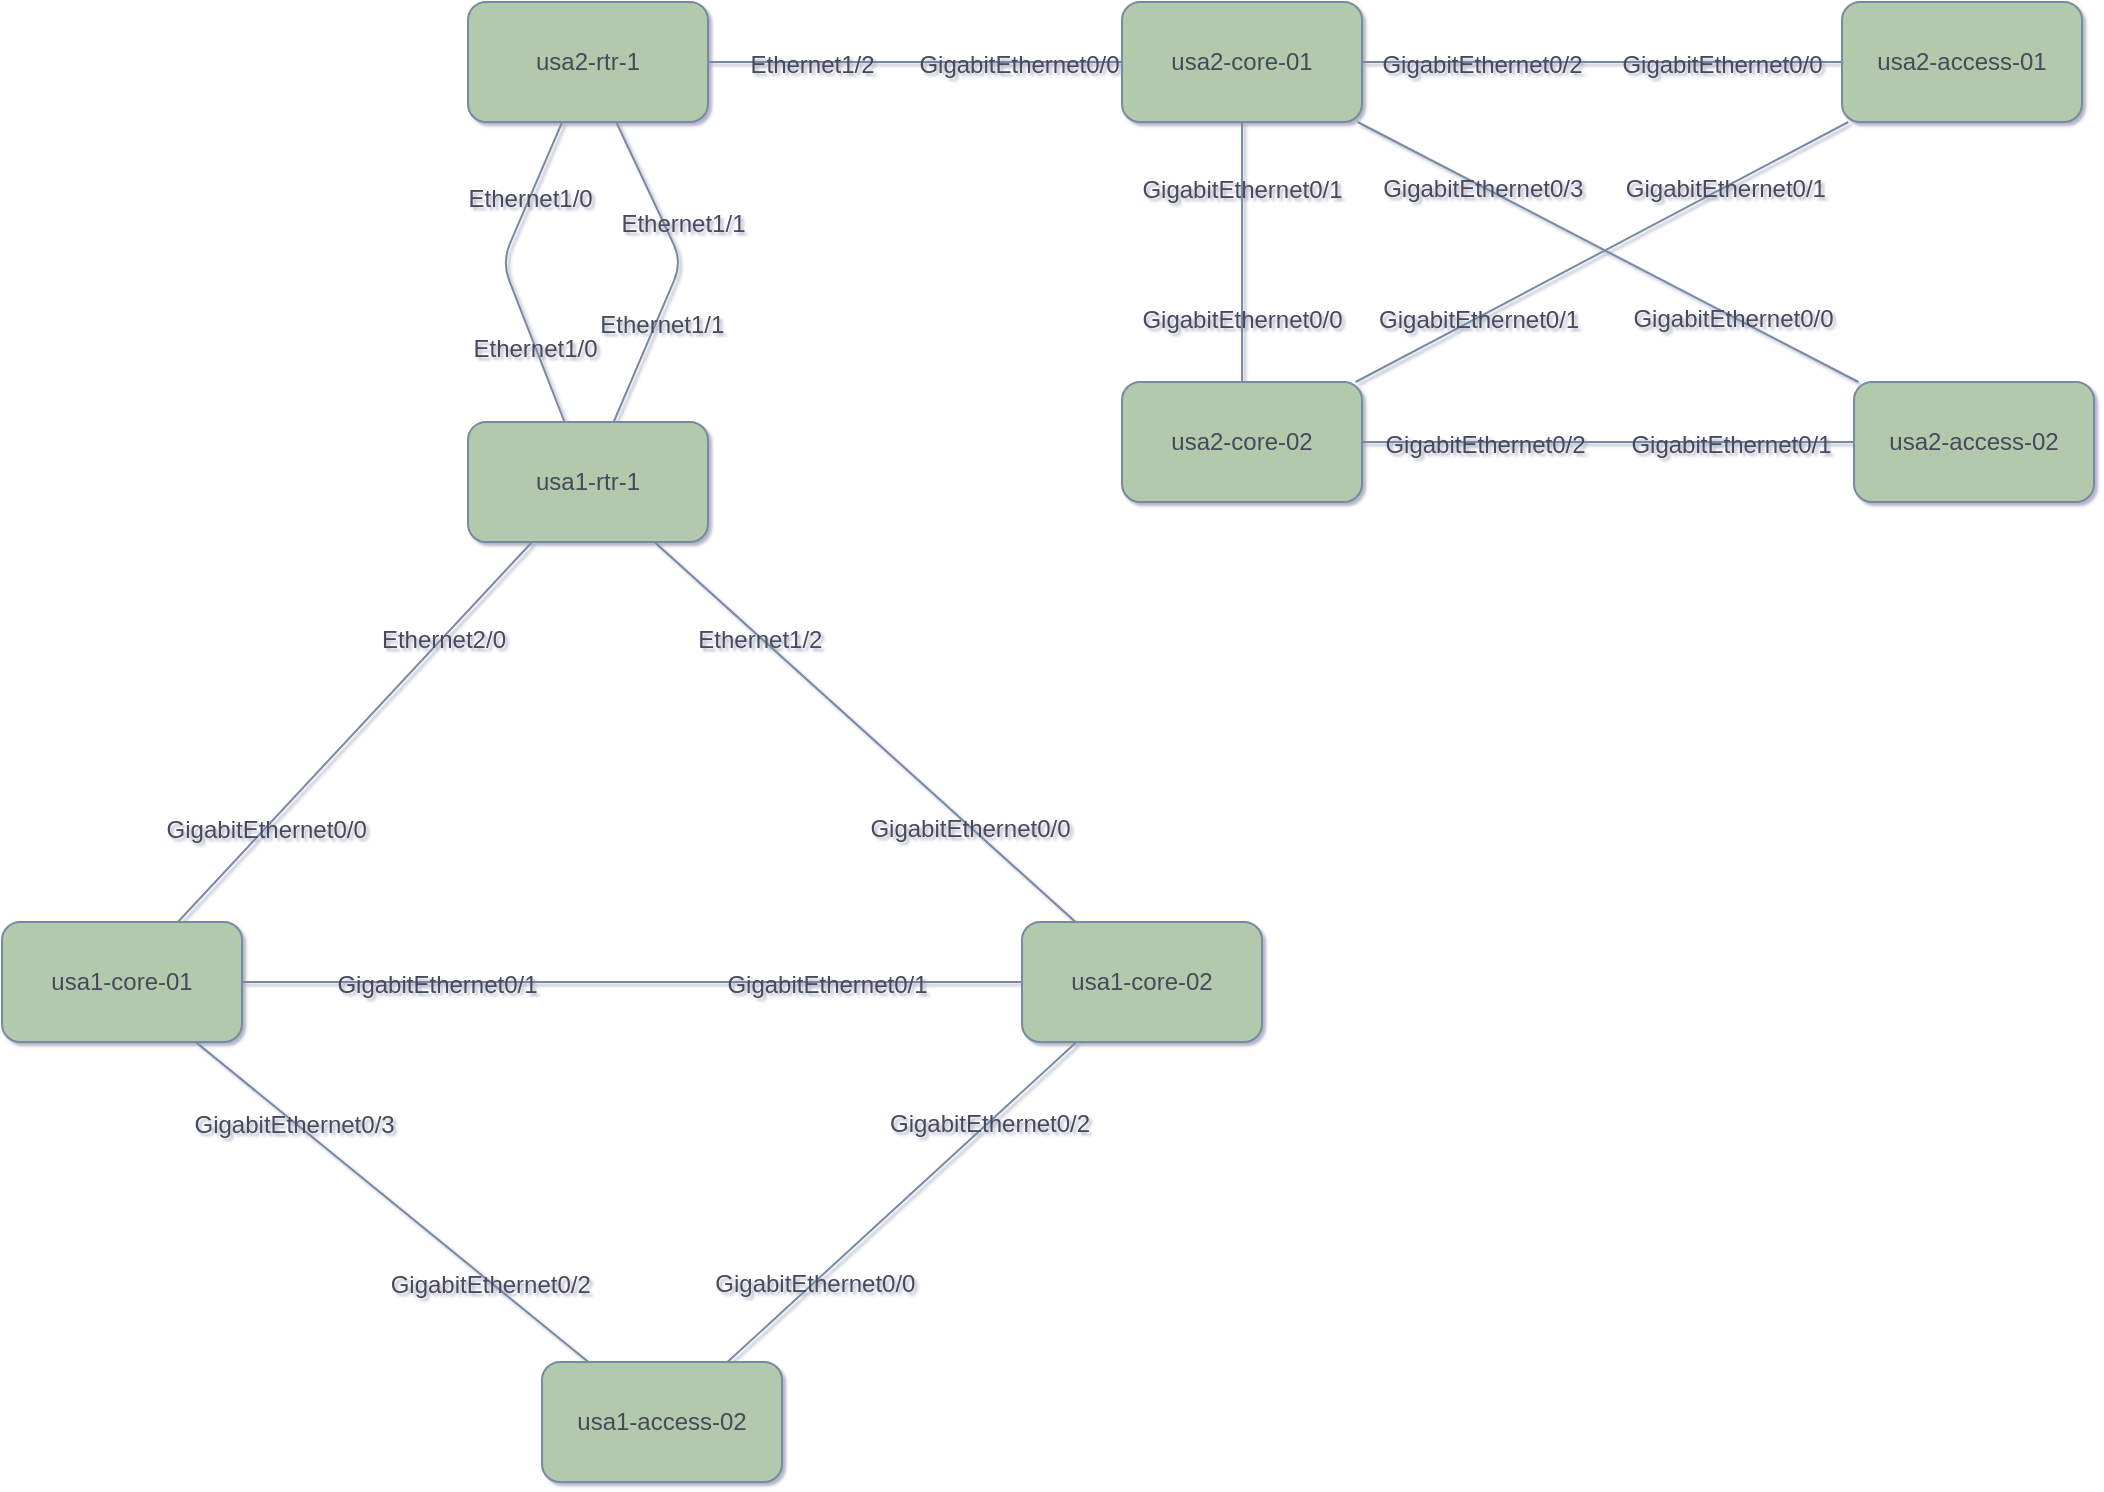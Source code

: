 <mxfile compressed="false" version="24.7.5">
  <diagram id="Page-1" name="Page-1">
    <mxGraphModel dx="1346" dy="874" grid="1" gridSize="10" guides="1" tooltips="1" connect="1" arrows="1" fold="1" page="1" pageScale="1" pageWidth="827" pageHeight="1169" math="0" shadow="1">
      <root>
        <mxCell id="0" />
        <mxCell id="1" parent="0" />
        <object label="usa1-rtr-1" id="usa1-rtr-1">
          <mxCell style="rounded=1;whiteSpace=wrap;html=1;labelBackgroundColor=none;fillColor=#B2C9AB;strokeColor=#788AA3;fontColor=#46495D;" parent="1" vertex="1">
            <mxGeometry x="413" y="460" width="120" height="60" as="geometry" />
          </mxCell>
        </object>
        <object label="usa1-core-02" id="usa1-core-02">
          <mxCell style="rounded=1;whiteSpace=wrap;html=1;labelBackgroundColor=none;fillColor=#B2C9AB;strokeColor=#788AA3;fontColor=#46495D;" parent="1" vertex="1">
            <mxGeometry x="690" y="710" width="120" height="60" as="geometry" />
          </mxCell>
        </object>
        <object label="usa1-core-01" id="usa1-core-01">
          <mxCell style="rounded=1;whiteSpace=wrap;html=1;labelBackgroundColor=none;fillColor=#B2C9AB;strokeColor=#788AA3;fontColor=#46495D;" parent="1" vertex="1">
            <mxGeometry x="180" y="710" width="120" height="60" as="geometry" />
          </mxCell>
        </object>
        <object label="usa2-rtr-1" id="usa2-rtr-1">
          <mxCell style="rounded=1;whiteSpace=wrap;html=1;labelBackgroundColor=none;fillColor=#B2C9AB;strokeColor=#788AA3;fontColor=#46495D;" parent="1" vertex="1">
            <mxGeometry x="413" y="250" width="120" height="60" as="geometry" />
          </mxCell>
        </object>
        <object label="usa1-access-02" id="usa1-access-02">
          <mxCell style="rounded=1;whiteSpace=wrap;html=1;labelBackgroundColor=none;fillColor=#B2C9AB;strokeColor=#788AA3;fontColor=#46495D;" parent="1" vertex="1">
            <mxGeometry x="450" y="930" width="120" height="60" as="geometry" />
          </mxCell>
        </object>
        <object label="usa2-core-01" id="usa2-core-01">
          <mxCell style="rounded=1;whiteSpace=wrap;html=1;labelBackgroundColor=none;fillColor=#B2C9AB;strokeColor=#788AA3;fontColor=#46495D;" parent="1" vertex="1">
            <mxGeometry x="740" y="250" width="120" height="60" as="geometry" />
          </mxCell>
        </object>
        <object label="usa2-core-02" id="usa2-core-02">
          <mxCell style="rounded=1;whiteSpace=wrap;html=1;labelBackgroundColor=none;fillColor=#B2C9AB;strokeColor=#788AA3;fontColor=#46495D;" parent="1" vertex="1">
            <mxGeometry x="740" y="440" width="120" height="60" as="geometry" />
          </mxCell>
        </object>
        <object label="usa2-access-02" id="usa2-access-02">
          <mxCell style="rounded=1;whiteSpace=wrap;html=1;labelBackgroundColor=none;fillColor=#B2C9AB;strokeColor=#788AA3;fontColor=#46495D;" parent="1" vertex="1">
            <mxGeometry x="1106" y="440" width="120" height="60" as="geometry" />
          </mxCell>
        </object>
        <object label="" src_label="Ethernet1/2" trgt_label="GigabitEthernet0/0" source="usa1-rtr-1" target="usa1-core-02" id="1e6eff4d313efe3f1a580b22188afb8f">
          <mxCell style="endArrow=none;labelBackgroundColor=none;strokeColor=#788AA3;fontColor=default;" parent="1" source="usa1-rtr-1" target="usa1-core-02" edge="1">
            <mxGeometry relative="1" as="geometry" />
          </mxCell>
        </object>
        <mxCell id="1e6eff4d313efe3f1a580b22188afb8f-src" value="Ethernet1/2" style="labelBackgroundColor=none;;fillColor=#B2C9AB;strokeColor=#788AA3;fontColor=#46495D;" parent="1e6eff4d313efe3f1a580b22188afb8f" vertex="1" connectable="0">
          <mxGeometry x="-0.5" relative="1" as="geometry">
            <mxPoint as="offset" />
          </mxGeometry>
        </mxCell>
        <mxCell id="1e6eff4d313efe3f1a580b22188afb8f-trgt" value="GigabitEthernet0/0" style="labelBackgroundColor=none;;fillColor=#B2C9AB;strokeColor=#788AA3;fontColor=#46495D;" parent="1e6eff4d313efe3f1a580b22188afb8f" vertex="1" connectable="0">
          <mxGeometry x="0.5" relative="-1" as="geometry">
            <mxPoint as="offset" />
          </mxGeometry>
        </mxCell>
        <object label="" src_label="Ethernet2/0" trgt_label="GigabitEthernet0/0" source="usa1-rtr-1" target="usa1-core-01" id="955916b2acb12858fe7bfd3847b2b75b">
          <mxCell style="endArrow=none;labelBackgroundColor=none;strokeColor=#788AA3;fontColor=default;" parent="1" source="usa1-rtr-1" target="usa1-core-01" edge="1">
            <mxGeometry relative="1" as="geometry" />
          </mxCell>
        </object>
        <mxCell id="955916b2acb12858fe7bfd3847b2b75b-src" value="Ethernet2/0" style="labelBackgroundColor=none;;fillColor=#B2C9AB;strokeColor=#788AA3;fontColor=#46495D;" parent="955916b2acb12858fe7bfd3847b2b75b" vertex="1" connectable="0">
          <mxGeometry x="-0.5" relative="1" as="geometry">
            <mxPoint as="offset" />
          </mxGeometry>
        </mxCell>
        <mxCell id="955916b2acb12858fe7bfd3847b2b75b-trgt" value="GigabitEthernet0/0" style="labelBackgroundColor=none;;fillColor=#B2C9AB;strokeColor=#788AA3;fontColor=#46495D;" parent="955916b2acb12858fe7bfd3847b2b75b" vertex="1" connectable="0">
          <mxGeometry x="0.5" relative="-1" as="geometry">
            <mxPoint as="offset" />
          </mxGeometry>
        </mxCell>
        <object label="" src_label="Ethernet1/1" trgt_label="Ethernet1/1" source="usa1-rtr-1" target="usa2-rtr-1" id="34cca8c1364a9ca6bc73777175578299">
          <mxCell style="endArrow=none;labelBackgroundColor=none;strokeColor=#788AA3;fontColor=default;" parent="1" source="usa1-rtr-1" target="usa2-rtr-1" edge="1">
            <mxGeometry relative="1" as="geometry">
              <Array as="points">
                <mxPoint x="520" y="380" />
              </Array>
            </mxGeometry>
          </mxCell>
        </object>
        <mxCell id="34cca8c1364a9ca6bc73777175578299-src" value="Ethernet1/1" style="labelBackgroundColor=none;;fillColor=#B2C9AB;strokeColor=#788AA3;fontColor=#46495D;" parent="34cca8c1364a9ca6bc73777175578299" vertex="1" connectable="0">
          <mxGeometry x="-0.5" relative="1" as="geometry">
            <mxPoint x="8" y="-12" as="offset" />
          </mxGeometry>
        </mxCell>
        <mxCell id="34cca8c1364a9ca6bc73777175578299-trgt" value="Ethernet1/1" style="labelBackgroundColor=none;;fillColor=#B2C9AB;strokeColor=#788AA3;fontColor=#46495D;" parent="34cca8c1364a9ca6bc73777175578299" vertex="1" connectable="0">
          <mxGeometry x="0.5" relative="-1" as="geometry">
            <mxPoint x="16" y="13" as="offset" />
          </mxGeometry>
        </mxCell>
        <object label="" src_label="Ethernet1/0" trgt_label="Ethernet1/0" source="usa1-rtr-1" target="usa2-rtr-1" id="89c3e1e1c2533ee066c22c265808adcd">
          <mxCell style="endArrow=none;labelBackgroundColor=none;strokeColor=#788AA3;fontColor=default;" parent="1" source="usa1-rtr-1" target="usa2-rtr-1" edge="1">
            <mxGeometry relative="1" as="geometry">
              <Array as="points">
                <mxPoint x="430" y="380" />
              </Array>
            </mxGeometry>
          </mxCell>
        </object>
        <mxCell id="89c3e1e1c2533ee066c22c265808adcd-src" value="Ethernet1/0" style="labelBackgroundColor=none;;fillColor=#B2C9AB;strokeColor=#788AA3;fontColor=#46495D;" parent="89c3e1e1c2533ee066c22c265808adcd" vertex="1" connectable="0">
          <mxGeometry x="-0.5" relative="1" as="geometry">
            <mxPoint as="offset" />
          </mxGeometry>
        </mxCell>
        <mxCell id="89c3e1e1c2533ee066c22c265808adcd-trgt" value="Ethernet1/0" style="labelBackgroundColor=none;;fillColor=#B2C9AB;strokeColor=#788AA3;fontColor=#46495D;" parent="89c3e1e1c2533ee066c22c265808adcd" vertex="1" connectable="0">
          <mxGeometry x="0.5" relative="-1" as="geometry">
            <mxPoint as="offset" />
          </mxGeometry>
        </mxCell>
        <object label="" src_label="GigabitEthernet0/1" trgt_label="GigabitEthernet0/1" source="usa1-core-02" target="usa1-core-01" id="a3058f44f80790b84903f5c8bcc3cae5">
          <mxCell style="endArrow=none;labelBackgroundColor=none;strokeColor=#788AA3;fontColor=default;" parent="1" source="usa1-core-02" target="usa1-core-01" edge="1">
            <mxGeometry relative="1" as="geometry" />
          </mxCell>
        </object>
        <mxCell id="a3058f44f80790b84903f5c8bcc3cae5-src" value="GigabitEthernet0/1" style="labelBackgroundColor=none;;fillColor=#B2C9AB;strokeColor=#788AA3;fontColor=#46495D;" parent="a3058f44f80790b84903f5c8bcc3cae5" vertex="1" connectable="0">
          <mxGeometry x="-0.5" relative="1" as="geometry">
            <mxPoint as="offset" />
          </mxGeometry>
        </mxCell>
        <mxCell id="a3058f44f80790b84903f5c8bcc3cae5-trgt" value="GigabitEthernet0/1" style="labelBackgroundColor=none;;fillColor=#B2C9AB;strokeColor=#788AA3;fontColor=#46495D;" parent="a3058f44f80790b84903f5c8bcc3cae5" vertex="1" connectable="0">
          <mxGeometry x="0.5" relative="-1" as="geometry">
            <mxPoint as="offset" />
          </mxGeometry>
        </mxCell>
        <object label="" src_label="GigabitEthernet0/2" trgt_label="GigabitEthernet0/0" source="usa1-core-02" target="usa1-access-02" id="a376e61307fcd95261149c2f4e7298e9">
          <mxCell style="endArrow=none;labelBackgroundColor=none;strokeColor=#788AA3;fontColor=default;" parent="1" source="usa1-core-02" target="usa1-access-02" edge="1">
            <mxGeometry relative="1" as="geometry" />
          </mxCell>
        </object>
        <mxCell id="a376e61307fcd95261149c2f4e7298e9-src" value="GigabitEthernet0/2" style="labelBackgroundColor=none;;fillColor=#B2C9AB;strokeColor=#788AA3;fontColor=#46495D;" parent="a376e61307fcd95261149c2f4e7298e9" vertex="1" connectable="0">
          <mxGeometry x="-0.5" relative="1" as="geometry">
            <mxPoint as="offset" />
          </mxGeometry>
        </mxCell>
        <mxCell id="a376e61307fcd95261149c2f4e7298e9-trgt" value="GigabitEthernet0/0" style="labelBackgroundColor=none;;fillColor=#B2C9AB;strokeColor=#788AA3;fontColor=#46495D;" parent="a376e61307fcd95261149c2f4e7298e9" vertex="1" connectable="0">
          <mxGeometry x="0.5" relative="-1" as="geometry">
            <mxPoint as="offset" />
          </mxGeometry>
        </mxCell>
        <object label="" src_label="GigabitEthernet0/3" trgt_label="GigabitEthernet0/2" source="usa1-core-01" target="usa1-access-02" id="feef260969f2fa9067b32555697f3b94">
          <mxCell style="endArrow=none;labelBackgroundColor=none;strokeColor=#788AA3;fontColor=default;" parent="1" source="usa1-core-01" target="usa1-access-02" edge="1">
            <mxGeometry relative="1" as="geometry" />
          </mxCell>
        </object>
        <mxCell id="feef260969f2fa9067b32555697f3b94-src" value="GigabitEthernet0/3" style="labelBackgroundColor=none;;fillColor=#B2C9AB;strokeColor=#788AA3;fontColor=#46495D;" parent="feef260969f2fa9067b32555697f3b94" vertex="1" connectable="0">
          <mxGeometry x="-0.5" relative="1" as="geometry">
            <mxPoint as="offset" />
          </mxGeometry>
        </mxCell>
        <mxCell id="feef260969f2fa9067b32555697f3b94-trgt" value="GigabitEthernet0/2" style="labelBackgroundColor=none;;fillColor=#B2C9AB;strokeColor=#788AA3;fontColor=#46495D;" parent="feef260969f2fa9067b32555697f3b94" vertex="1" connectable="0">
          <mxGeometry x="0.5" relative="-1" as="geometry">
            <mxPoint as="offset" />
          </mxGeometry>
        </mxCell>
        <object label="" src_label="Ethernet1/2" trgt_label="GigabitEthernet0/0" source="usa2-rtr-1" target="usa2-core-01" id="e556df718437d84d3f0973b054d60486">
          <mxCell style="endArrow=none;labelBackgroundColor=none;strokeColor=#788AA3;fontColor=default;" parent="1" source="usa2-rtr-1" target="usa2-core-01" edge="1">
            <mxGeometry relative="1" as="geometry" />
          </mxCell>
        </object>
        <mxCell id="e556df718437d84d3f0973b054d60486-src" value="Ethernet1/2" style="labelBackgroundColor=none;;fillColor=#B2C9AB;strokeColor=#788AA3;fontColor=#46495D;" parent="e556df718437d84d3f0973b054d60486" vertex="1" connectable="0">
          <mxGeometry x="-0.5" relative="1" as="geometry">
            <mxPoint as="offset" />
          </mxGeometry>
        </mxCell>
        <mxCell id="e556df718437d84d3f0973b054d60486-trgt" value="GigabitEthernet0/0" style="labelBackgroundColor=none;;fillColor=#B2C9AB;strokeColor=#788AA3;fontColor=#46495D;" parent="e556df718437d84d3f0973b054d60486" vertex="1" connectable="0">
          <mxGeometry x="0.5" relative="-1" as="geometry">
            <mxPoint as="offset" />
          </mxGeometry>
        </mxCell>
        <object label="" src_label="GigabitEthernet0/1" trgt_label="GigabitEthernet0/0" source="usa2-core-01" target="usa2-core-02" id="008165bbfbafd85838e5f377154b9a4d">
          <mxCell style="endArrow=none;labelBackgroundColor=none;strokeColor=#788AA3;fontColor=default;" parent="1" source="usa2-core-01" target="usa2-core-02" edge="1">
            <mxGeometry relative="1" as="geometry" />
          </mxCell>
        </object>
        <mxCell id="008165bbfbafd85838e5f377154b9a4d-src" value="GigabitEthernet0/1" style="labelBackgroundColor=none;;fillColor=#B2C9AB;strokeColor=#788AA3;fontColor=#46495D;" parent="008165bbfbafd85838e5f377154b9a4d" vertex="1" connectable="0">
          <mxGeometry x="-0.5" relative="1" as="geometry">
            <mxPoint as="offset" />
          </mxGeometry>
        </mxCell>
        <mxCell id="008165bbfbafd85838e5f377154b9a4d-trgt" value="GigabitEthernet0/0" style="labelBackgroundColor=none;;fillColor=#B2C9AB;strokeColor=#788AA3;fontColor=#46495D;" parent="008165bbfbafd85838e5f377154b9a4d" vertex="1" connectable="0">
          <mxGeometry x="0.5" relative="-1" as="geometry">
            <mxPoint as="offset" />
          </mxGeometry>
        </mxCell>
        <object label="" src_label="GigabitEthernet0/3" trgt_label="GigabitEthernet0/0" source="usa2-core-01" target="usa2-access-02" id="f8374eb2e926680f8aa4aa1f58d4e3dd">
          <mxCell style="endArrow=none;labelBackgroundColor=none;strokeColor=#788AA3;fontColor=default;" parent="1" source="usa2-core-01" target="usa2-access-02" edge="1">
            <mxGeometry relative="1" as="geometry" />
          </mxCell>
        </object>
        <mxCell id="f8374eb2e926680f8aa4aa1f58d4e3dd-src" value="GigabitEthernet0/3" style="labelBackgroundColor=none;;fillColor=#B2C9AB;strokeColor=#788AA3;fontColor=#46495D;" parent="f8374eb2e926680f8aa4aa1f58d4e3dd" vertex="1" connectable="0">
          <mxGeometry x="-0.5" relative="1" as="geometry">
            <mxPoint as="offset" />
          </mxGeometry>
        </mxCell>
        <mxCell id="f8374eb2e926680f8aa4aa1f58d4e3dd-trgt" value="GigabitEthernet0/0" style="labelBackgroundColor=none;;fillColor=#B2C9AB;strokeColor=#788AA3;fontColor=#46495D;" parent="f8374eb2e926680f8aa4aa1f58d4e3dd" vertex="1" connectable="0">
          <mxGeometry x="0.5" relative="-1" as="geometry">
            <mxPoint as="offset" />
          </mxGeometry>
        </mxCell>
        <object label="usa2-access-01" id="usa2-access-01">
          <mxCell style="rounded=1;whiteSpace=wrap;html=1;labelBackgroundColor=none;fillColor=#B2C9AB;strokeColor=#788AA3;fontColor=#46495D;" parent="1" vertex="1">
            <mxGeometry x="1100" y="250" width="120" height="60" as="geometry" />
          </mxCell>
        </object>
        <object label="" src_label="GigabitEthernet0/2" trgt_label="GigabitEthernet0/0" source="usa2-core-01" target="usa2-access-01" id="480fdc0da685e898352a2eb8c0d83666">
          <mxCell style="endArrow=none;labelBackgroundColor=none;strokeColor=#788AA3;fontColor=default;" parent="1" source="usa2-core-01" target="usa2-access-01" edge="1">
            <mxGeometry relative="1" as="geometry" />
          </mxCell>
        </object>
        <mxCell id="480fdc0da685e898352a2eb8c0d83666-src" value="GigabitEthernet0/2" style="labelBackgroundColor=none;;fillColor=#B2C9AB;strokeColor=#788AA3;fontColor=#46495D;" parent="480fdc0da685e898352a2eb8c0d83666" vertex="1" connectable="0">
          <mxGeometry x="-0.5" relative="1" as="geometry">
            <mxPoint as="offset" />
          </mxGeometry>
        </mxCell>
        <mxCell id="480fdc0da685e898352a2eb8c0d83666-trgt" value="GigabitEthernet0/0" style="labelBackgroundColor=none;;fillColor=#B2C9AB;strokeColor=#788AA3;fontColor=#46495D;" parent="480fdc0da685e898352a2eb8c0d83666" vertex="1" connectable="0">
          <mxGeometry x="0.5" relative="-1" as="geometry">
            <mxPoint as="offset" />
          </mxGeometry>
        </mxCell>
        <object label="" src_label="GigabitEthernet0/2" trgt_label="GigabitEthernet0/1" source="usa2-core-02" target="usa2-access-02" id="02a0a161dc8bbc81648e8c02a2c61367">
          <mxCell style="endArrow=none;labelBackgroundColor=none;strokeColor=#788AA3;fontColor=default;" parent="1" source="usa2-core-02" target="usa2-access-02" edge="1">
            <mxGeometry relative="1" as="geometry" />
          </mxCell>
        </object>
        <mxCell id="02a0a161dc8bbc81648e8c02a2c61367-src" value="GigabitEthernet0/2" style="labelBackgroundColor=none;;fillColor=#B2C9AB;strokeColor=#788AA3;fontColor=#46495D;" parent="02a0a161dc8bbc81648e8c02a2c61367" vertex="1" connectable="0">
          <mxGeometry x="-0.5" relative="1" as="geometry">
            <mxPoint as="offset" />
          </mxGeometry>
        </mxCell>
        <mxCell id="02a0a161dc8bbc81648e8c02a2c61367-trgt" value="GigabitEthernet0/1" style="labelBackgroundColor=none;;fillColor=#B2C9AB;strokeColor=#788AA3;fontColor=#46495D;" parent="02a0a161dc8bbc81648e8c02a2c61367" vertex="1" connectable="0">
          <mxGeometry x="0.5" relative="-1" as="geometry">
            <mxPoint as="offset" />
          </mxGeometry>
        </mxCell>
        <object label="" src_label="GigabitEthernet0/1" trgt_label="GigabitEthernet0/1" source="usa2-core-02" target="usa2-access-01" id="2b77475949cbc386802dfbdfe967bd42">
          <mxCell style="endArrow=none;labelBackgroundColor=none;strokeColor=#788AA3;fontColor=default;" parent="1" source="usa2-core-02" target="usa2-access-01" edge="1">
            <mxGeometry relative="1" as="geometry" />
          </mxCell>
        </object>
        <mxCell id="2b77475949cbc386802dfbdfe967bd42-src" value="GigabitEthernet0/1" style="labelBackgroundColor=none;;fillColor=#B2C9AB;strokeColor=#788AA3;fontColor=#46495D;" parent="2b77475949cbc386802dfbdfe967bd42" vertex="1" connectable="0">
          <mxGeometry x="-0.5" relative="1" as="geometry">
            <mxPoint as="offset" />
          </mxGeometry>
        </mxCell>
        <mxCell id="2b77475949cbc386802dfbdfe967bd42-trgt" value="GigabitEthernet0/1" style="labelBackgroundColor=none;;fillColor=#B2C9AB;strokeColor=#788AA3;fontColor=#46495D;" parent="2b77475949cbc386802dfbdfe967bd42" vertex="1" connectable="0">
          <mxGeometry x="0.5" relative="-1" as="geometry">
            <mxPoint as="offset" />
          </mxGeometry>
        </mxCell>
      </root>
    </mxGraphModel>
  </diagram>
</mxfile>
